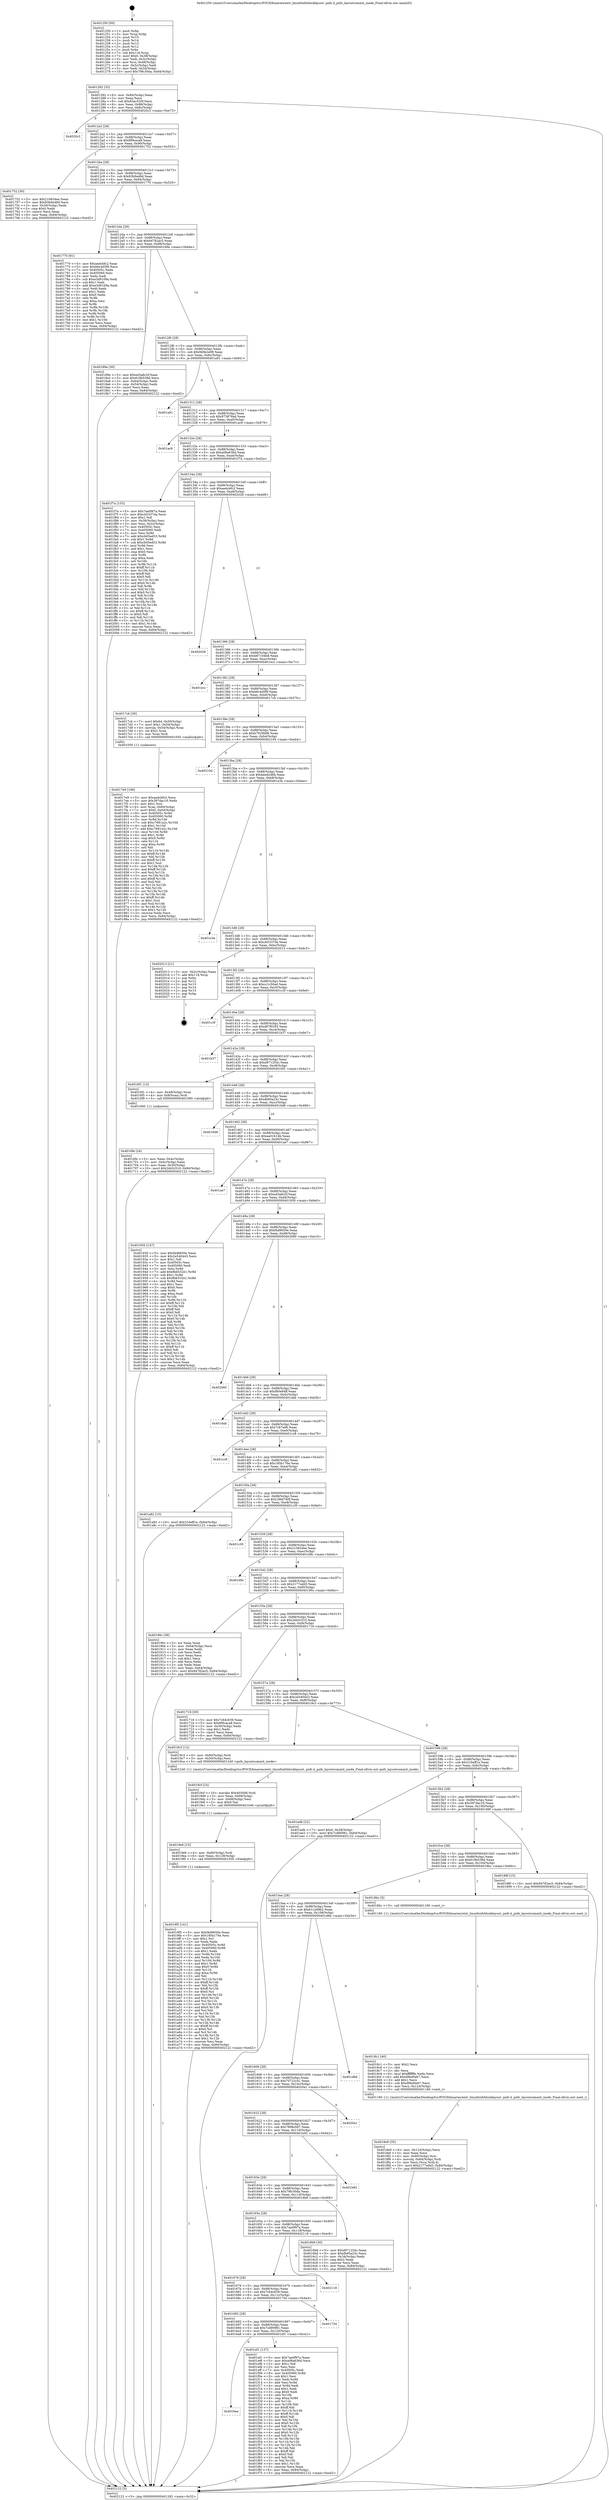 digraph "0x401250" {
  label = "0x401250 (/mnt/c/Users/mathe/Desktop/tcc/POCII/binaries/extr_linuxfsnfsblocklayout..pnfs.h_pnfs_layoutcommit_inode_Final-ollvm.out::main(0))"
  labelloc = "t"
  node[shape=record]

  Entry [label="",width=0.3,height=0.3,shape=circle,fillcolor=black,style=filled]
  "0x401282" [label="{
     0x401282 [32]\l
     | [instrs]\l
     &nbsp;&nbsp;0x401282 \<+6\>: mov -0x84(%rbp),%eax\l
     &nbsp;&nbsp;0x401288 \<+2\>: mov %eax,%ecx\l
     &nbsp;&nbsp;0x40128a \<+6\>: sub $0x83ac520f,%ecx\l
     &nbsp;&nbsp;0x401290 \<+6\>: mov %eax,-0x88(%rbp)\l
     &nbsp;&nbsp;0x401296 \<+6\>: mov %ecx,-0x8c(%rbp)\l
     &nbsp;&nbsp;0x40129c \<+6\>: je 00000000004020c3 \<main+0xe73\>\l
  }"]
  "0x4020c3" [label="{
     0x4020c3\l
  }", style=dashed]
  "0x4012a2" [label="{
     0x4012a2 [28]\l
     | [instrs]\l
     &nbsp;&nbsp;0x4012a2 \<+5\>: jmp 00000000004012a7 \<main+0x57\>\l
     &nbsp;&nbsp;0x4012a7 \<+6\>: mov -0x88(%rbp),%eax\l
     &nbsp;&nbsp;0x4012ad \<+5\>: sub $0x8f9caca8,%eax\l
     &nbsp;&nbsp;0x4012b2 \<+6\>: mov %eax,-0x90(%rbp)\l
     &nbsp;&nbsp;0x4012b8 \<+6\>: je 0000000000401752 \<main+0x502\>\l
  }"]
  Exit [label="",width=0.3,height=0.3,shape=circle,fillcolor=black,style=filled,peripheries=2]
  "0x401752" [label="{
     0x401752 [30]\l
     | [instrs]\l
     &nbsp;&nbsp;0x401752 \<+5\>: mov $0x210654ee,%eax\l
     &nbsp;&nbsp;0x401757 \<+5\>: mov $0x93b9a48d,%ecx\l
     &nbsp;&nbsp;0x40175c \<+3\>: mov -0x30(%rbp),%edx\l
     &nbsp;&nbsp;0x40175f \<+3\>: cmp $0x0,%edx\l
     &nbsp;&nbsp;0x401762 \<+3\>: cmove %ecx,%eax\l
     &nbsp;&nbsp;0x401765 \<+6\>: mov %eax,-0x84(%rbp)\l
     &nbsp;&nbsp;0x40176b \<+5\>: jmp 0000000000402122 \<main+0xed2\>\l
  }"]
  "0x4012be" [label="{
     0x4012be [28]\l
     | [instrs]\l
     &nbsp;&nbsp;0x4012be \<+5\>: jmp 00000000004012c3 \<main+0x73\>\l
     &nbsp;&nbsp;0x4012c3 \<+6\>: mov -0x88(%rbp),%eax\l
     &nbsp;&nbsp;0x4012c9 \<+5\>: sub $0x93b9a48d,%eax\l
     &nbsp;&nbsp;0x4012ce \<+6\>: mov %eax,-0x94(%rbp)\l
     &nbsp;&nbsp;0x4012d4 \<+6\>: je 0000000000401770 \<main+0x520\>\l
  }"]
  "0x4016ae" [label="{
     0x4016ae\l
  }", style=dashed]
  "0x401770" [label="{
     0x401770 [91]\l
     | [instrs]\l
     &nbsp;&nbsp;0x401770 \<+5\>: mov $0xaedcbfc2,%eax\l
     &nbsp;&nbsp;0x401775 \<+5\>: mov $0xb6c4d5f9,%ecx\l
     &nbsp;&nbsp;0x40177a \<+7\>: mov 0x40505c,%edx\l
     &nbsp;&nbsp;0x401781 \<+7\>: mov 0x405060,%esi\l
     &nbsp;&nbsp;0x401788 \<+2\>: mov %edx,%edi\l
     &nbsp;&nbsp;0x40178a \<+6\>: sub $0xe3d9109a,%edi\l
     &nbsp;&nbsp;0x401790 \<+3\>: sub $0x1,%edi\l
     &nbsp;&nbsp;0x401793 \<+6\>: add $0xe3d9109a,%edi\l
     &nbsp;&nbsp;0x401799 \<+3\>: imul %edi,%edx\l
     &nbsp;&nbsp;0x40179c \<+3\>: and $0x1,%edx\l
     &nbsp;&nbsp;0x40179f \<+3\>: cmp $0x0,%edx\l
     &nbsp;&nbsp;0x4017a2 \<+4\>: sete %r8b\l
     &nbsp;&nbsp;0x4017a6 \<+3\>: cmp $0xa,%esi\l
     &nbsp;&nbsp;0x4017a9 \<+4\>: setl %r9b\l
     &nbsp;&nbsp;0x4017ad \<+3\>: mov %r8b,%r10b\l
     &nbsp;&nbsp;0x4017b0 \<+3\>: and %r9b,%r10b\l
     &nbsp;&nbsp;0x4017b3 \<+3\>: xor %r9b,%r8b\l
     &nbsp;&nbsp;0x4017b6 \<+3\>: or %r8b,%r10b\l
     &nbsp;&nbsp;0x4017b9 \<+4\>: test $0x1,%r10b\l
     &nbsp;&nbsp;0x4017bd \<+3\>: cmovne %ecx,%eax\l
     &nbsp;&nbsp;0x4017c0 \<+6\>: mov %eax,-0x84(%rbp)\l
     &nbsp;&nbsp;0x4017c6 \<+5\>: jmp 0000000000402122 \<main+0xed2\>\l
  }"]
  "0x4012da" [label="{
     0x4012da [28]\l
     | [instrs]\l
     &nbsp;&nbsp;0x4012da \<+5\>: jmp 00000000004012df \<main+0x8f\>\l
     &nbsp;&nbsp;0x4012df \<+6\>: mov -0x88(%rbp),%eax\l
     &nbsp;&nbsp;0x4012e5 \<+5\>: sub $0x94782ac5,%eax\l
     &nbsp;&nbsp;0x4012ea \<+6\>: mov %eax,-0x98(%rbp)\l
     &nbsp;&nbsp;0x4012f0 \<+6\>: je 000000000040189e \<main+0x64e\>\l
  }"]
  "0x401ef1" [label="{
     0x401ef1 [137]\l
     | [instrs]\l
     &nbsp;&nbsp;0x401ef1 \<+5\>: mov $0x7ae0f97a,%eax\l
     &nbsp;&nbsp;0x401ef6 \<+5\>: mov $0xa08a636d,%ecx\l
     &nbsp;&nbsp;0x401efb \<+2\>: mov $0x1,%dl\l
     &nbsp;&nbsp;0x401efd \<+2\>: xor %esi,%esi\l
     &nbsp;&nbsp;0x401eff \<+7\>: mov 0x40505c,%edi\l
     &nbsp;&nbsp;0x401f06 \<+8\>: mov 0x405060,%r8d\l
     &nbsp;&nbsp;0x401f0e \<+3\>: sub $0x1,%esi\l
     &nbsp;&nbsp;0x401f11 \<+3\>: mov %edi,%r9d\l
     &nbsp;&nbsp;0x401f14 \<+3\>: add %esi,%r9d\l
     &nbsp;&nbsp;0x401f17 \<+4\>: imul %r9d,%edi\l
     &nbsp;&nbsp;0x401f1b \<+3\>: and $0x1,%edi\l
     &nbsp;&nbsp;0x401f1e \<+3\>: cmp $0x0,%edi\l
     &nbsp;&nbsp;0x401f21 \<+4\>: sete %r10b\l
     &nbsp;&nbsp;0x401f25 \<+4\>: cmp $0xa,%r8d\l
     &nbsp;&nbsp;0x401f29 \<+4\>: setl %r11b\l
     &nbsp;&nbsp;0x401f2d \<+3\>: mov %r10b,%bl\l
     &nbsp;&nbsp;0x401f30 \<+3\>: xor $0xff,%bl\l
     &nbsp;&nbsp;0x401f33 \<+3\>: mov %r11b,%r14b\l
     &nbsp;&nbsp;0x401f36 \<+4\>: xor $0xff,%r14b\l
     &nbsp;&nbsp;0x401f3a \<+3\>: xor $0x0,%dl\l
     &nbsp;&nbsp;0x401f3d \<+3\>: mov %bl,%r15b\l
     &nbsp;&nbsp;0x401f40 \<+4\>: and $0x0,%r15b\l
     &nbsp;&nbsp;0x401f44 \<+3\>: and %dl,%r10b\l
     &nbsp;&nbsp;0x401f47 \<+3\>: mov %r14b,%r12b\l
     &nbsp;&nbsp;0x401f4a \<+4\>: and $0x0,%r12b\l
     &nbsp;&nbsp;0x401f4e \<+3\>: and %dl,%r11b\l
     &nbsp;&nbsp;0x401f51 \<+3\>: or %r10b,%r15b\l
     &nbsp;&nbsp;0x401f54 \<+3\>: or %r11b,%r12b\l
     &nbsp;&nbsp;0x401f57 \<+3\>: xor %r12b,%r15b\l
     &nbsp;&nbsp;0x401f5a \<+3\>: or %r14b,%bl\l
     &nbsp;&nbsp;0x401f5d \<+3\>: xor $0xff,%bl\l
     &nbsp;&nbsp;0x401f60 \<+3\>: or $0x0,%dl\l
     &nbsp;&nbsp;0x401f63 \<+2\>: and %dl,%bl\l
     &nbsp;&nbsp;0x401f65 \<+3\>: or %bl,%r15b\l
     &nbsp;&nbsp;0x401f68 \<+4\>: test $0x1,%r15b\l
     &nbsp;&nbsp;0x401f6c \<+3\>: cmovne %ecx,%eax\l
     &nbsp;&nbsp;0x401f6f \<+6\>: mov %eax,-0x84(%rbp)\l
     &nbsp;&nbsp;0x401f75 \<+5\>: jmp 0000000000402122 \<main+0xed2\>\l
  }"]
  "0x40189e" [label="{
     0x40189e [30]\l
     | [instrs]\l
     &nbsp;&nbsp;0x40189e \<+5\>: mov $0xed3a8c2f,%eax\l
     &nbsp;&nbsp;0x4018a3 \<+5\>: mov $0x618b538d,%ecx\l
     &nbsp;&nbsp;0x4018a8 \<+3\>: mov -0x64(%rbp),%edx\l
     &nbsp;&nbsp;0x4018ab \<+3\>: cmp -0x54(%rbp),%edx\l
     &nbsp;&nbsp;0x4018ae \<+3\>: cmovl %ecx,%eax\l
     &nbsp;&nbsp;0x4018b1 \<+6\>: mov %eax,-0x84(%rbp)\l
     &nbsp;&nbsp;0x4018b7 \<+5\>: jmp 0000000000402122 \<main+0xed2\>\l
  }"]
  "0x4012f6" [label="{
     0x4012f6 [28]\l
     | [instrs]\l
     &nbsp;&nbsp;0x4012f6 \<+5\>: jmp 00000000004012fb \<main+0xab\>\l
     &nbsp;&nbsp;0x4012fb \<+6\>: mov -0x88(%rbp),%eax\l
     &nbsp;&nbsp;0x401301 \<+5\>: sub $0x949e2e99,%eax\l
     &nbsp;&nbsp;0x401306 \<+6\>: mov %eax,-0x9c(%rbp)\l
     &nbsp;&nbsp;0x40130c \<+6\>: je 0000000000401a91 \<main+0x841\>\l
  }"]
  "0x401692" [label="{
     0x401692 [28]\l
     | [instrs]\l
     &nbsp;&nbsp;0x401692 \<+5\>: jmp 0000000000401697 \<main+0x447\>\l
     &nbsp;&nbsp;0x401697 \<+6\>: mov -0x88(%rbp),%eax\l
     &nbsp;&nbsp;0x40169d \<+5\>: sub $0x7cd90981,%eax\l
     &nbsp;&nbsp;0x4016a2 \<+6\>: mov %eax,-0x120(%rbp)\l
     &nbsp;&nbsp;0x4016a8 \<+6\>: je 0000000000401ef1 \<main+0xca1\>\l
  }"]
  "0x401a91" [label="{
     0x401a91\l
  }", style=dashed]
  "0x401312" [label="{
     0x401312 [28]\l
     | [instrs]\l
     &nbsp;&nbsp;0x401312 \<+5\>: jmp 0000000000401317 \<main+0xc7\>\l
     &nbsp;&nbsp;0x401317 \<+6\>: mov -0x88(%rbp),%eax\l
     &nbsp;&nbsp;0x40131d \<+5\>: sub $0x973878ad,%eax\l
     &nbsp;&nbsp;0x401322 \<+6\>: mov %eax,-0xa0(%rbp)\l
     &nbsp;&nbsp;0x401328 \<+6\>: je 0000000000401ac9 \<main+0x879\>\l
  }"]
  "0x401734" [label="{
     0x401734\l
  }", style=dashed]
  "0x401ac9" [label="{
     0x401ac9\l
  }", style=dashed]
  "0x40132e" [label="{
     0x40132e [28]\l
     | [instrs]\l
     &nbsp;&nbsp;0x40132e \<+5\>: jmp 0000000000401333 \<main+0xe3\>\l
     &nbsp;&nbsp;0x401333 \<+6\>: mov -0x88(%rbp),%eax\l
     &nbsp;&nbsp;0x401339 \<+5\>: sub $0xa08a636d,%eax\l
     &nbsp;&nbsp;0x40133e \<+6\>: mov %eax,-0xa4(%rbp)\l
     &nbsp;&nbsp;0x401344 \<+6\>: je 0000000000401f7a \<main+0xd2a\>\l
  }"]
  "0x401676" [label="{
     0x401676 [28]\l
     | [instrs]\l
     &nbsp;&nbsp;0x401676 \<+5\>: jmp 000000000040167b \<main+0x42b\>\l
     &nbsp;&nbsp;0x40167b \<+6\>: mov -0x88(%rbp),%eax\l
     &nbsp;&nbsp;0x401681 \<+5\>: sub $0x7c64c639,%eax\l
     &nbsp;&nbsp;0x401686 \<+6\>: mov %eax,-0x11c(%rbp)\l
     &nbsp;&nbsp;0x40168c \<+6\>: je 0000000000401734 \<main+0x4e4\>\l
  }"]
  "0x401f7a" [label="{
     0x401f7a [153]\l
     | [instrs]\l
     &nbsp;&nbsp;0x401f7a \<+5\>: mov $0x7ae0f97a,%eax\l
     &nbsp;&nbsp;0x401f7f \<+5\>: mov $0xcb5337da,%ecx\l
     &nbsp;&nbsp;0x401f84 \<+2\>: mov $0x1,%dl\l
     &nbsp;&nbsp;0x401f86 \<+3\>: mov -0x38(%rbp),%esi\l
     &nbsp;&nbsp;0x401f89 \<+3\>: mov %esi,-0x2c(%rbp)\l
     &nbsp;&nbsp;0x401f8c \<+7\>: mov 0x40505c,%esi\l
     &nbsp;&nbsp;0x401f93 \<+7\>: mov 0x405060,%edi\l
     &nbsp;&nbsp;0x401f9a \<+3\>: mov %esi,%r8d\l
     &nbsp;&nbsp;0x401f9d \<+7\>: add $0xcb05ed53,%r8d\l
     &nbsp;&nbsp;0x401fa4 \<+4\>: sub $0x1,%r8d\l
     &nbsp;&nbsp;0x401fa8 \<+7\>: sub $0xcb05ed53,%r8d\l
     &nbsp;&nbsp;0x401faf \<+4\>: imul %r8d,%esi\l
     &nbsp;&nbsp;0x401fb3 \<+3\>: and $0x1,%esi\l
     &nbsp;&nbsp;0x401fb6 \<+3\>: cmp $0x0,%esi\l
     &nbsp;&nbsp;0x401fb9 \<+4\>: sete %r9b\l
     &nbsp;&nbsp;0x401fbd \<+3\>: cmp $0xa,%edi\l
     &nbsp;&nbsp;0x401fc0 \<+4\>: setl %r10b\l
     &nbsp;&nbsp;0x401fc4 \<+3\>: mov %r9b,%r11b\l
     &nbsp;&nbsp;0x401fc7 \<+4\>: xor $0xff,%r11b\l
     &nbsp;&nbsp;0x401fcb \<+3\>: mov %r10b,%bl\l
     &nbsp;&nbsp;0x401fce \<+3\>: xor $0xff,%bl\l
     &nbsp;&nbsp;0x401fd1 \<+3\>: xor $0x0,%dl\l
     &nbsp;&nbsp;0x401fd4 \<+3\>: mov %r11b,%r14b\l
     &nbsp;&nbsp;0x401fd7 \<+4\>: and $0x0,%r14b\l
     &nbsp;&nbsp;0x401fdb \<+3\>: and %dl,%r9b\l
     &nbsp;&nbsp;0x401fde \<+3\>: mov %bl,%r15b\l
     &nbsp;&nbsp;0x401fe1 \<+4\>: and $0x0,%r15b\l
     &nbsp;&nbsp;0x401fe5 \<+3\>: and %dl,%r10b\l
     &nbsp;&nbsp;0x401fe8 \<+3\>: or %r9b,%r14b\l
     &nbsp;&nbsp;0x401feb \<+3\>: or %r10b,%r15b\l
     &nbsp;&nbsp;0x401fee \<+3\>: xor %r15b,%r14b\l
     &nbsp;&nbsp;0x401ff1 \<+3\>: or %bl,%r11b\l
     &nbsp;&nbsp;0x401ff4 \<+4\>: xor $0xff,%r11b\l
     &nbsp;&nbsp;0x401ff8 \<+3\>: or $0x0,%dl\l
     &nbsp;&nbsp;0x401ffb \<+3\>: and %dl,%r11b\l
     &nbsp;&nbsp;0x401ffe \<+3\>: or %r11b,%r14b\l
     &nbsp;&nbsp;0x402001 \<+4\>: test $0x1,%r14b\l
     &nbsp;&nbsp;0x402005 \<+3\>: cmovne %ecx,%eax\l
     &nbsp;&nbsp;0x402008 \<+6\>: mov %eax,-0x84(%rbp)\l
     &nbsp;&nbsp;0x40200e \<+5\>: jmp 0000000000402122 \<main+0xed2\>\l
  }"]
  "0x40134a" [label="{
     0x40134a [28]\l
     | [instrs]\l
     &nbsp;&nbsp;0x40134a \<+5\>: jmp 000000000040134f \<main+0xff\>\l
     &nbsp;&nbsp;0x40134f \<+6\>: mov -0x88(%rbp),%eax\l
     &nbsp;&nbsp;0x401355 \<+5\>: sub $0xaedcbfc2,%eax\l
     &nbsp;&nbsp;0x40135a \<+6\>: mov %eax,-0xa8(%rbp)\l
     &nbsp;&nbsp;0x401360 \<+6\>: je 0000000000402028 \<main+0xdd8\>\l
  }"]
  "0x402118" [label="{
     0x402118\l
  }", style=dashed]
  "0x402028" [label="{
     0x402028\l
  }", style=dashed]
  "0x401366" [label="{
     0x401366 [28]\l
     | [instrs]\l
     &nbsp;&nbsp;0x401366 \<+5\>: jmp 000000000040136b \<main+0x11b\>\l
     &nbsp;&nbsp;0x40136b \<+6\>: mov -0x88(%rbp),%eax\l
     &nbsp;&nbsp;0x401371 \<+5\>: sub $0xb67104b8,%eax\l
     &nbsp;&nbsp;0x401376 \<+6\>: mov %eax,-0xac(%rbp)\l
     &nbsp;&nbsp;0x40137c \<+6\>: je 0000000000401ecc \<main+0xc7c\>\l
  }"]
  "0x4019f5" [label="{
     0x4019f5 [141]\l
     | [instrs]\l
     &nbsp;&nbsp;0x4019f5 \<+5\>: mov $0xf4d9650e,%eax\l
     &nbsp;&nbsp;0x4019fa \<+5\>: mov $0x185b176e,%esi\l
     &nbsp;&nbsp;0x4019ff \<+2\>: mov $0x1,%cl\l
     &nbsp;&nbsp;0x401a01 \<+2\>: xor %edx,%edx\l
     &nbsp;&nbsp;0x401a03 \<+8\>: mov 0x40505c,%r8d\l
     &nbsp;&nbsp;0x401a0b \<+8\>: mov 0x405060,%r9d\l
     &nbsp;&nbsp;0x401a13 \<+3\>: sub $0x1,%edx\l
     &nbsp;&nbsp;0x401a16 \<+3\>: mov %r8d,%r10d\l
     &nbsp;&nbsp;0x401a19 \<+3\>: add %edx,%r10d\l
     &nbsp;&nbsp;0x401a1c \<+4\>: imul %r10d,%r8d\l
     &nbsp;&nbsp;0x401a20 \<+4\>: and $0x1,%r8d\l
     &nbsp;&nbsp;0x401a24 \<+4\>: cmp $0x0,%r8d\l
     &nbsp;&nbsp;0x401a28 \<+4\>: sete %r11b\l
     &nbsp;&nbsp;0x401a2c \<+4\>: cmp $0xa,%r9d\l
     &nbsp;&nbsp;0x401a30 \<+3\>: setl %bl\l
     &nbsp;&nbsp;0x401a33 \<+3\>: mov %r11b,%r14b\l
     &nbsp;&nbsp;0x401a36 \<+4\>: xor $0xff,%r14b\l
     &nbsp;&nbsp;0x401a3a \<+3\>: mov %bl,%r15b\l
     &nbsp;&nbsp;0x401a3d \<+4\>: xor $0xff,%r15b\l
     &nbsp;&nbsp;0x401a41 \<+3\>: xor $0x0,%cl\l
     &nbsp;&nbsp;0x401a44 \<+3\>: mov %r14b,%r12b\l
     &nbsp;&nbsp;0x401a47 \<+4\>: and $0x0,%r12b\l
     &nbsp;&nbsp;0x401a4b \<+3\>: and %cl,%r11b\l
     &nbsp;&nbsp;0x401a4e \<+3\>: mov %r15b,%r13b\l
     &nbsp;&nbsp;0x401a51 \<+4\>: and $0x0,%r13b\l
     &nbsp;&nbsp;0x401a55 \<+2\>: and %cl,%bl\l
     &nbsp;&nbsp;0x401a57 \<+3\>: or %r11b,%r12b\l
     &nbsp;&nbsp;0x401a5a \<+3\>: or %bl,%r13b\l
     &nbsp;&nbsp;0x401a5d \<+3\>: xor %r13b,%r12b\l
     &nbsp;&nbsp;0x401a60 \<+3\>: or %r15b,%r14b\l
     &nbsp;&nbsp;0x401a63 \<+4\>: xor $0xff,%r14b\l
     &nbsp;&nbsp;0x401a67 \<+3\>: or $0x0,%cl\l
     &nbsp;&nbsp;0x401a6a \<+3\>: and %cl,%r14b\l
     &nbsp;&nbsp;0x401a6d \<+3\>: or %r14b,%r12b\l
     &nbsp;&nbsp;0x401a70 \<+4\>: test $0x1,%r12b\l
     &nbsp;&nbsp;0x401a74 \<+3\>: cmovne %esi,%eax\l
     &nbsp;&nbsp;0x401a77 \<+6\>: mov %eax,-0x84(%rbp)\l
     &nbsp;&nbsp;0x401a7d \<+5\>: jmp 0000000000402122 \<main+0xed2\>\l
  }"]
  "0x401ecc" [label="{
     0x401ecc\l
  }", style=dashed]
  "0x401382" [label="{
     0x401382 [28]\l
     | [instrs]\l
     &nbsp;&nbsp;0x401382 \<+5\>: jmp 0000000000401387 \<main+0x137\>\l
     &nbsp;&nbsp;0x401387 \<+6\>: mov -0x88(%rbp),%eax\l
     &nbsp;&nbsp;0x40138d \<+5\>: sub $0xb6c4d5f9,%eax\l
     &nbsp;&nbsp;0x401392 \<+6\>: mov %eax,-0xb0(%rbp)\l
     &nbsp;&nbsp;0x401398 \<+6\>: je 00000000004017cb \<main+0x57b\>\l
  }"]
  "0x4019e6" [label="{
     0x4019e6 [15]\l
     | [instrs]\l
     &nbsp;&nbsp;0x4019e6 \<+4\>: mov -0x60(%rbp),%rdi\l
     &nbsp;&nbsp;0x4019ea \<+6\>: mov %eax,-0x128(%rbp)\l
     &nbsp;&nbsp;0x4019f0 \<+5\>: call 0000000000401030 \<free@plt\>\l
     | [calls]\l
     &nbsp;&nbsp;0x401030 \{1\} (unknown)\l
  }"]
  "0x4017cb" [label="{
     0x4017cb [30]\l
     | [instrs]\l
     &nbsp;&nbsp;0x4017cb \<+7\>: movl $0x64,-0x50(%rbp)\l
     &nbsp;&nbsp;0x4017d2 \<+7\>: movl $0x1,-0x54(%rbp)\l
     &nbsp;&nbsp;0x4017d9 \<+4\>: movslq -0x54(%rbp),%rax\l
     &nbsp;&nbsp;0x4017dd \<+4\>: shl $0x2,%rax\l
     &nbsp;&nbsp;0x4017e1 \<+3\>: mov %rax,%rdi\l
     &nbsp;&nbsp;0x4017e4 \<+5\>: call 0000000000401050 \<malloc@plt\>\l
     | [calls]\l
     &nbsp;&nbsp;0x401050 \{1\} (unknown)\l
  }"]
  "0x40139e" [label="{
     0x40139e [28]\l
     | [instrs]\l
     &nbsp;&nbsp;0x40139e \<+5\>: jmp 00000000004013a3 \<main+0x153\>\l
     &nbsp;&nbsp;0x4013a3 \<+6\>: mov -0x88(%rbp),%eax\l
     &nbsp;&nbsp;0x4013a9 \<+5\>: sub $0xb7629b9b,%eax\l
     &nbsp;&nbsp;0x4013ae \<+6\>: mov %eax,-0xb4(%rbp)\l
     &nbsp;&nbsp;0x4013b4 \<+6\>: je 0000000000402104 \<main+0xeb4\>\l
  }"]
  "0x4019cf" [label="{
     0x4019cf [23]\l
     | [instrs]\l
     &nbsp;&nbsp;0x4019cf \<+10\>: movabs $0x4030d6,%rdi\l
     &nbsp;&nbsp;0x4019d9 \<+3\>: mov %eax,-0x68(%rbp)\l
     &nbsp;&nbsp;0x4019dc \<+3\>: mov -0x68(%rbp),%esi\l
     &nbsp;&nbsp;0x4019df \<+2\>: mov $0x0,%al\l
     &nbsp;&nbsp;0x4019e1 \<+5\>: call 0000000000401040 \<printf@plt\>\l
     | [calls]\l
     &nbsp;&nbsp;0x401040 \{1\} (unknown)\l
  }"]
  "0x402104" [label="{
     0x402104\l
  }", style=dashed]
  "0x4013ba" [label="{
     0x4013ba [28]\l
     | [instrs]\l
     &nbsp;&nbsp;0x4013ba \<+5\>: jmp 00000000004013bf \<main+0x16f\>\l
     &nbsp;&nbsp;0x4013bf \<+6\>: mov -0x88(%rbp),%eax\l
     &nbsp;&nbsp;0x4013c5 \<+5\>: sub $0xbeed2d6b,%eax\l
     &nbsp;&nbsp;0x4013ca \<+6\>: mov %eax,-0xb8(%rbp)\l
     &nbsp;&nbsp;0x4013d0 \<+6\>: je 0000000000401e3e \<main+0xbee\>\l
  }"]
  "0x4018e9" [label="{
     0x4018e9 [35]\l
     | [instrs]\l
     &nbsp;&nbsp;0x4018e9 \<+6\>: mov -0x124(%rbp),%ecx\l
     &nbsp;&nbsp;0x4018ef \<+3\>: imul %eax,%ecx\l
     &nbsp;&nbsp;0x4018f2 \<+4\>: mov -0x60(%rbp),%rsi\l
     &nbsp;&nbsp;0x4018f6 \<+4\>: movslq -0x64(%rbp),%rdi\l
     &nbsp;&nbsp;0x4018fa \<+3\>: mov %ecx,(%rsi,%rdi,4)\l
     &nbsp;&nbsp;0x4018fd \<+10\>: movl $0x2177edd3,-0x84(%rbp)\l
     &nbsp;&nbsp;0x401907 \<+5\>: jmp 0000000000402122 \<main+0xed2\>\l
  }"]
  "0x401e3e" [label="{
     0x401e3e\l
  }", style=dashed]
  "0x4013d6" [label="{
     0x4013d6 [28]\l
     | [instrs]\l
     &nbsp;&nbsp;0x4013d6 \<+5\>: jmp 00000000004013db \<main+0x18b\>\l
     &nbsp;&nbsp;0x4013db \<+6\>: mov -0x88(%rbp),%eax\l
     &nbsp;&nbsp;0x4013e1 \<+5\>: sub $0xcb5337da,%eax\l
     &nbsp;&nbsp;0x4013e6 \<+6\>: mov %eax,-0xbc(%rbp)\l
     &nbsp;&nbsp;0x4013ec \<+6\>: je 0000000000402013 \<main+0xdc3\>\l
  }"]
  "0x4018c1" [label="{
     0x4018c1 [40]\l
     | [instrs]\l
     &nbsp;&nbsp;0x4018c1 \<+5\>: mov $0x2,%ecx\l
     &nbsp;&nbsp;0x4018c6 \<+1\>: cltd\l
     &nbsp;&nbsp;0x4018c7 \<+2\>: idiv %ecx\l
     &nbsp;&nbsp;0x4018c9 \<+6\>: imul $0xfffffffe,%edx,%ecx\l
     &nbsp;&nbsp;0x4018cf \<+6\>: add $0xd9bd0e67,%ecx\l
     &nbsp;&nbsp;0x4018d5 \<+3\>: add $0x1,%ecx\l
     &nbsp;&nbsp;0x4018d8 \<+6\>: sub $0xd9bd0e67,%ecx\l
     &nbsp;&nbsp;0x4018de \<+6\>: mov %ecx,-0x124(%rbp)\l
     &nbsp;&nbsp;0x4018e4 \<+5\>: call 0000000000401160 \<next_i\>\l
     | [calls]\l
     &nbsp;&nbsp;0x401160 \{1\} (/mnt/c/Users/mathe/Desktop/tcc/POCII/binaries/extr_linuxfsnfsblocklayout..pnfs.h_pnfs_layoutcommit_inode_Final-ollvm.out::next_i)\l
  }"]
  "0x402013" [label="{
     0x402013 [21]\l
     | [instrs]\l
     &nbsp;&nbsp;0x402013 \<+3\>: mov -0x2c(%rbp),%eax\l
     &nbsp;&nbsp;0x402016 \<+7\>: add $0x118,%rsp\l
     &nbsp;&nbsp;0x40201d \<+1\>: pop %rbx\l
     &nbsp;&nbsp;0x40201e \<+2\>: pop %r12\l
     &nbsp;&nbsp;0x402020 \<+2\>: pop %r13\l
     &nbsp;&nbsp;0x402022 \<+2\>: pop %r14\l
     &nbsp;&nbsp;0x402024 \<+2\>: pop %r15\l
     &nbsp;&nbsp;0x402026 \<+1\>: pop %rbp\l
     &nbsp;&nbsp;0x402027 \<+1\>: ret\l
  }"]
  "0x4013f2" [label="{
     0x4013f2 [28]\l
     | [instrs]\l
     &nbsp;&nbsp;0x4013f2 \<+5\>: jmp 00000000004013f7 \<main+0x1a7\>\l
     &nbsp;&nbsp;0x4013f7 \<+6\>: mov -0x88(%rbp),%eax\l
     &nbsp;&nbsp;0x4013fd \<+5\>: sub $0xcc1c50ad,%eax\l
     &nbsp;&nbsp;0x401402 \<+6\>: mov %eax,-0xc0(%rbp)\l
     &nbsp;&nbsp;0x401408 \<+6\>: je 0000000000401c3f \<main+0x9ef\>\l
  }"]
  "0x4017e9" [label="{
     0x4017e9 [166]\l
     | [instrs]\l
     &nbsp;&nbsp;0x4017e9 \<+5\>: mov $0xaedcbfc2,%ecx\l
     &nbsp;&nbsp;0x4017ee \<+5\>: mov $0x397dac16,%edx\l
     &nbsp;&nbsp;0x4017f3 \<+3\>: mov $0x1,%sil\l
     &nbsp;&nbsp;0x4017f6 \<+4\>: mov %rax,-0x60(%rbp)\l
     &nbsp;&nbsp;0x4017fa \<+7\>: movl $0x0,-0x64(%rbp)\l
     &nbsp;&nbsp;0x401801 \<+8\>: mov 0x40505c,%r8d\l
     &nbsp;&nbsp;0x401809 \<+8\>: mov 0x405060,%r9d\l
     &nbsp;&nbsp;0x401811 \<+3\>: mov %r8d,%r10d\l
     &nbsp;&nbsp;0x401814 \<+7\>: sub $0xc7681a2c,%r10d\l
     &nbsp;&nbsp;0x40181b \<+4\>: sub $0x1,%r10d\l
     &nbsp;&nbsp;0x40181f \<+7\>: add $0xc7681a2c,%r10d\l
     &nbsp;&nbsp;0x401826 \<+4\>: imul %r10d,%r8d\l
     &nbsp;&nbsp;0x40182a \<+4\>: and $0x1,%r8d\l
     &nbsp;&nbsp;0x40182e \<+4\>: cmp $0x0,%r8d\l
     &nbsp;&nbsp;0x401832 \<+4\>: sete %r11b\l
     &nbsp;&nbsp;0x401836 \<+4\>: cmp $0xa,%r9d\l
     &nbsp;&nbsp;0x40183a \<+3\>: setl %bl\l
     &nbsp;&nbsp;0x40183d \<+3\>: mov %r11b,%r14b\l
     &nbsp;&nbsp;0x401840 \<+4\>: xor $0xff,%r14b\l
     &nbsp;&nbsp;0x401844 \<+3\>: mov %bl,%r15b\l
     &nbsp;&nbsp;0x401847 \<+4\>: xor $0xff,%r15b\l
     &nbsp;&nbsp;0x40184b \<+4\>: xor $0x1,%sil\l
     &nbsp;&nbsp;0x40184f \<+3\>: mov %r14b,%r12b\l
     &nbsp;&nbsp;0x401852 \<+4\>: and $0xff,%r12b\l
     &nbsp;&nbsp;0x401856 \<+3\>: and %sil,%r11b\l
     &nbsp;&nbsp;0x401859 \<+3\>: mov %r15b,%r13b\l
     &nbsp;&nbsp;0x40185c \<+4\>: and $0xff,%r13b\l
     &nbsp;&nbsp;0x401860 \<+3\>: and %sil,%bl\l
     &nbsp;&nbsp;0x401863 \<+3\>: or %r11b,%r12b\l
     &nbsp;&nbsp;0x401866 \<+3\>: or %bl,%r13b\l
     &nbsp;&nbsp;0x401869 \<+3\>: xor %r13b,%r12b\l
     &nbsp;&nbsp;0x40186c \<+3\>: or %r15b,%r14b\l
     &nbsp;&nbsp;0x40186f \<+4\>: xor $0xff,%r14b\l
     &nbsp;&nbsp;0x401873 \<+4\>: or $0x1,%sil\l
     &nbsp;&nbsp;0x401877 \<+3\>: and %sil,%r14b\l
     &nbsp;&nbsp;0x40187a \<+3\>: or %r14b,%r12b\l
     &nbsp;&nbsp;0x40187d \<+4\>: test $0x1,%r12b\l
     &nbsp;&nbsp;0x401881 \<+3\>: cmovne %edx,%ecx\l
     &nbsp;&nbsp;0x401884 \<+6\>: mov %ecx,-0x84(%rbp)\l
     &nbsp;&nbsp;0x40188a \<+5\>: jmp 0000000000402122 \<main+0xed2\>\l
  }"]
  "0x401c3f" [label="{
     0x401c3f\l
  }", style=dashed]
  "0x40140e" [label="{
     0x40140e [28]\l
     | [instrs]\l
     &nbsp;&nbsp;0x40140e \<+5\>: jmp 0000000000401413 \<main+0x1c3\>\l
     &nbsp;&nbsp;0x401413 \<+6\>: mov -0x88(%rbp),%eax\l
     &nbsp;&nbsp;0x401419 \<+5\>: sub $0xd87f0293,%eax\l
     &nbsp;&nbsp;0x40141e \<+6\>: mov %eax,-0xc4(%rbp)\l
     &nbsp;&nbsp;0x401424 \<+6\>: je 0000000000401b37 \<main+0x8e7\>\l
  }"]
  "0x4016fe" [label="{
     0x4016fe [24]\l
     | [instrs]\l
     &nbsp;&nbsp;0x4016fe \<+3\>: mov %eax,-0x4c(%rbp)\l
     &nbsp;&nbsp;0x401701 \<+3\>: mov -0x4c(%rbp),%eax\l
     &nbsp;&nbsp;0x401704 \<+3\>: mov %eax,-0x30(%rbp)\l
     &nbsp;&nbsp;0x401707 \<+10\>: movl $0x2d43c510,-0x84(%rbp)\l
     &nbsp;&nbsp;0x401711 \<+5\>: jmp 0000000000402122 \<main+0xed2\>\l
  }"]
  "0x401b37" [label="{
     0x401b37\l
  }", style=dashed]
  "0x40142a" [label="{
     0x40142a [28]\l
     | [instrs]\l
     &nbsp;&nbsp;0x40142a \<+5\>: jmp 000000000040142f \<main+0x1df\>\l
     &nbsp;&nbsp;0x40142f \<+6\>: mov -0x88(%rbp),%eax\l
     &nbsp;&nbsp;0x401435 \<+5\>: sub $0xd971254c,%eax\l
     &nbsp;&nbsp;0x40143a \<+6\>: mov %eax,-0xc8(%rbp)\l
     &nbsp;&nbsp;0x401440 \<+6\>: je 00000000004016f1 \<main+0x4a1\>\l
  }"]
  "0x401250" [label="{
     0x401250 [50]\l
     | [instrs]\l
     &nbsp;&nbsp;0x401250 \<+1\>: push %rbp\l
     &nbsp;&nbsp;0x401251 \<+3\>: mov %rsp,%rbp\l
     &nbsp;&nbsp;0x401254 \<+2\>: push %r15\l
     &nbsp;&nbsp;0x401256 \<+2\>: push %r14\l
     &nbsp;&nbsp;0x401258 \<+2\>: push %r13\l
     &nbsp;&nbsp;0x40125a \<+2\>: push %r12\l
     &nbsp;&nbsp;0x40125c \<+1\>: push %rbx\l
     &nbsp;&nbsp;0x40125d \<+7\>: sub $0x118,%rsp\l
     &nbsp;&nbsp;0x401264 \<+7\>: movl $0x0,-0x38(%rbp)\l
     &nbsp;&nbsp;0x40126b \<+3\>: mov %edi,-0x3c(%rbp)\l
     &nbsp;&nbsp;0x40126e \<+4\>: mov %rsi,-0x48(%rbp)\l
     &nbsp;&nbsp;0x401272 \<+3\>: mov -0x3c(%rbp),%edi\l
     &nbsp;&nbsp;0x401275 \<+3\>: mov %edi,-0x34(%rbp)\l
     &nbsp;&nbsp;0x401278 \<+10\>: movl $0x79fc30da,-0x84(%rbp)\l
  }"]
  "0x4016f1" [label="{
     0x4016f1 [13]\l
     | [instrs]\l
     &nbsp;&nbsp;0x4016f1 \<+4\>: mov -0x48(%rbp),%rax\l
     &nbsp;&nbsp;0x4016f5 \<+4\>: mov 0x8(%rax),%rdi\l
     &nbsp;&nbsp;0x4016f9 \<+5\>: call 0000000000401060 \<atoi@plt\>\l
     | [calls]\l
     &nbsp;&nbsp;0x401060 \{1\} (unknown)\l
  }"]
  "0x401446" [label="{
     0x401446 [28]\l
     | [instrs]\l
     &nbsp;&nbsp;0x401446 \<+5\>: jmp 000000000040144b \<main+0x1fb\>\l
     &nbsp;&nbsp;0x40144b \<+6\>: mov -0x88(%rbp),%eax\l
     &nbsp;&nbsp;0x401451 \<+5\>: sub $0xdb95a23c,%eax\l
     &nbsp;&nbsp;0x401456 \<+6\>: mov %eax,-0xcc(%rbp)\l
     &nbsp;&nbsp;0x40145c \<+6\>: je 00000000004016d6 \<main+0x486\>\l
  }"]
  "0x402122" [label="{
     0x402122 [5]\l
     | [instrs]\l
     &nbsp;&nbsp;0x402122 \<+5\>: jmp 0000000000401282 \<main+0x32\>\l
  }"]
  "0x4016d6" [label="{
     0x4016d6\l
  }", style=dashed]
  "0x401462" [label="{
     0x401462 [28]\l
     | [instrs]\l
     &nbsp;&nbsp;0x401462 \<+5\>: jmp 0000000000401467 \<main+0x217\>\l
     &nbsp;&nbsp;0x401467 \<+6\>: mov -0x88(%rbp),%eax\l
     &nbsp;&nbsp;0x40146d \<+5\>: sub $0xea01614b,%eax\l
     &nbsp;&nbsp;0x401472 \<+6\>: mov %eax,-0xd0(%rbp)\l
     &nbsp;&nbsp;0x401478 \<+6\>: je 0000000000401ae7 \<main+0x897\>\l
  }"]
  "0x40165a" [label="{
     0x40165a [28]\l
     | [instrs]\l
     &nbsp;&nbsp;0x40165a \<+5\>: jmp 000000000040165f \<main+0x40f\>\l
     &nbsp;&nbsp;0x40165f \<+6\>: mov -0x88(%rbp),%eax\l
     &nbsp;&nbsp;0x401665 \<+5\>: sub $0x7ae0f97a,%eax\l
     &nbsp;&nbsp;0x40166a \<+6\>: mov %eax,-0x118(%rbp)\l
     &nbsp;&nbsp;0x401670 \<+6\>: je 0000000000402118 \<main+0xec8\>\l
  }"]
  "0x401ae7" [label="{
     0x401ae7\l
  }", style=dashed]
  "0x40147e" [label="{
     0x40147e [28]\l
     | [instrs]\l
     &nbsp;&nbsp;0x40147e \<+5\>: jmp 0000000000401483 \<main+0x233\>\l
     &nbsp;&nbsp;0x401483 \<+6\>: mov -0x88(%rbp),%eax\l
     &nbsp;&nbsp;0x401489 \<+5\>: sub $0xed3a8c2f,%eax\l
     &nbsp;&nbsp;0x40148e \<+6\>: mov %eax,-0xd4(%rbp)\l
     &nbsp;&nbsp;0x401494 \<+6\>: je 0000000000401930 \<main+0x6e0\>\l
  }"]
  "0x4016b8" [label="{
     0x4016b8 [30]\l
     | [instrs]\l
     &nbsp;&nbsp;0x4016b8 \<+5\>: mov $0xd971254c,%eax\l
     &nbsp;&nbsp;0x4016bd \<+5\>: mov $0xdb95a23c,%ecx\l
     &nbsp;&nbsp;0x4016c2 \<+3\>: mov -0x34(%rbp),%edx\l
     &nbsp;&nbsp;0x4016c5 \<+3\>: cmp $0x2,%edx\l
     &nbsp;&nbsp;0x4016c8 \<+3\>: cmovne %ecx,%eax\l
     &nbsp;&nbsp;0x4016cb \<+6\>: mov %eax,-0x84(%rbp)\l
     &nbsp;&nbsp;0x4016d1 \<+5\>: jmp 0000000000402122 \<main+0xed2\>\l
  }"]
  "0x401930" [label="{
     0x401930 [147]\l
     | [instrs]\l
     &nbsp;&nbsp;0x401930 \<+5\>: mov $0xf4d9650e,%eax\l
     &nbsp;&nbsp;0x401935 \<+5\>: mov $0x2e540443,%ecx\l
     &nbsp;&nbsp;0x40193a \<+2\>: mov $0x1,%dl\l
     &nbsp;&nbsp;0x40193c \<+7\>: mov 0x40505c,%esi\l
     &nbsp;&nbsp;0x401943 \<+7\>: mov 0x405060,%edi\l
     &nbsp;&nbsp;0x40194a \<+3\>: mov %esi,%r8d\l
     &nbsp;&nbsp;0x40194d \<+7\>: add $0x8bb532e1,%r8d\l
     &nbsp;&nbsp;0x401954 \<+4\>: sub $0x1,%r8d\l
     &nbsp;&nbsp;0x401958 \<+7\>: sub $0x8bb532e1,%r8d\l
     &nbsp;&nbsp;0x40195f \<+4\>: imul %r8d,%esi\l
     &nbsp;&nbsp;0x401963 \<+3\>: and $0x1,%esi\l
     &nbsp;&nbsp;0x401966 \<+3\>: cmp $0x0,%esi\l
     &nbsp;&nbsp;0x401969 \<+4\>: sete %r9b\l
     &nbsp;&nbsp;0x40196d \<+3\>: cmp $0xa,%edi\l
     &nbsp;&nbsp;0x401970 \<+4\>: setl %r10b\l
     &nbsp;&nbsp;0x401974 \<+3\>: mov %r9b,%r11b\l
     &nbsp;&nbsp;0x401977 \<+4\>: xor $0xff,%r11b\l
     &nbsp;&nbsp;0x40197b \<+3\>: mov %r10b,%bl\l
     &nbsp;&nbsp;0x40197e \<+3\>: xor $0xff,%bl\l
     &nbsp;&nbsp;0x401981 \<+3\>: xor $0x0,%dl\l
     &nbsp;&nbsp;0x401984 \<+3\>: mov %r11b,%r14b\l
     &nbsp;&nbsp;0x401987 \<+4\>: and $0x0,%r14b\l
     &nbsp;&nbsp;0x40198b \<+3\>: and %dl,%r9b\l
     &nbsp;&nbsp;0x40198e \<+3\>: mov %bl,%r15b\l
     &nbsp;&nbsp;0x401991 \<+4\>: and $0x0,%r15b\l
     &nbsp;&nbsp;0x401995 \<+3\>: and %dl,%r10b\l
     &nbsp;&nbsp;0x401998 \<+3\>: or %r9b,%r14b\l
     &nbsp;&nbsp;0x40199b \<+3\>: or %r10b,%r15b\l
     &nbsp;&nbsp;0x40199e \<+3\>: xor %r15b,%r14b\l
     &nbsp;&nbsp;0x4019a1 \<+3\>: or %bl,%r11b\l
     &nbsp;&nbsp;0x4019a4 \<+4\>: xor $0xff,%r11b\l
     &nbsp;&nbsp;0x4019a8 \<+3\>: or $0x0,%dl\l
     &nbsp;&nbsp;0x4019ab \<+3\>: and %dl,%r11b\l
     &nbsp;&nbsp;0x4019ae \<+3\>: or %r11b,%r14b\l
     &nbsp;&nbsp;0x4019b1 \<+4\>: test $0x1,%r14b\l
     &nbsp;&nbsp;0x4019b5 \<+3\>: cmovne %ecx,%eax\l
     &nbsp;&nbsp;0x4019b8 \<+6\>: mov %eax,-0x84(%rbp)\l
     &nbsp;&nbsp;0x4019be \<+5\>: jmp 0000000000402122 \<main+0xed2\>\l
  }"]
  "0x40149a" [label="{
     0x40149a [28]\l
     | [instrs]\l
     &nbsp;&nbsp;0x40149a \<+5\>: jmp 000000000040149f \<main+0x24f\>\l
     &nbsp;&nbsp;0x40149f \<+6\>: mov -0x88(%rbp),%eax\l
     &nbsp;&nbsp;0x4014a5 \<+5\>: sub $0xf4d9650e,%eax\l
     &nbsp;&nbsp;0x4014aa \<+6\>: mov %eax,-0xd8(%rbp)\l
     &nbsp;&nbsp;0x4014b0 \<+6\>: je 0000000000402060 \<main+0xe10\>\l
  }"]
  "0x40163e" [label="{
     0x40163e [28]\l
     | [instrs]\l
     &nbsp;&nbsp;0x40163e \<+5\>: jmp 0000000000401643 \<main+0x3f3\>\l
     &nbsp;&nbsp;0x401643 \<+6\>: mov -0x88(%rbp),%eax\l
     &nbsp;&nbsp;0x401649 \<+5\>: sub $0x79fc30da,%eax\l
     &nbsp;&nbsp;0x40164e \<+6\>: mov %eax,-0x114(%rbp)\l
     &nbsp;&nbsp;0x401654 \<+6\>: je 00000000004016b8 \<main+0x468\>\l
  }"]
  "0x402060" [label="{
     0x402060\l
  }", style=dashed]
  "0x4014b6" [label="{
     0x4014b6 [28]\l
     | [instrs]\l
     &nbsp;&nbsp;0x4014b6 \<+5\>: jmp 00000000004014bb \<main+0x26b\>\l
     &nbsp;&nbsp;0x4014bb \<+6\>: mov -0x88(%rbp),%eax\l
     &nbsp;&nbsp;0x4014c1 \<+5\>: sub $0xf80e84ff,%eax\l
     &nbsp;&nbsp;0x4014c6 \<+6\>: mov %eax,-0xdc(%rbp)\l
     &nbsp;&nbsp;0x4014cc \<+6\>: je 0000000000401dab \<main+0xb5b\>\l
  }"]
  "0x401b92" [label="{
     0x401b92\l
  }", style=dashed]
  "0x401dab" [label="{
     0x401dab\l
  }", style=dashed]
  "0x4014d2" [label="{
     0x4014d2 [28]\l
     | [instrs]\l
     &nbsp;&nbsp;0x4014d2 \<+5\>: jmp 00000000004014d7 \<main+0x287\>\l
     &nbsp;&nbsp;0x4014d7 \<+6\>: mov -0x88(%rbp),%eax\l
     &nbsp;&nbsp;0x4014dd \<+5\>: sub $0x7c87a96,%eax\l
     &nbsp;&nbsp;0x4014e2 \<+6\>: mov %eax,-0xe0(%rbp)\l
     &nbsp;&nbsp;0x4014e8 \<+6\>: je 0000000000401cc8 \<main+0xa78\>\l
  }"]
  "0x401622" [label="{
     0x401622 [28]\l
     | [instrs]\l
     &nbsp;&nbsp;0x401622 \<+5\>: jmp 0000000000401627 \<main+0x3d7\>\l
     &nbsp;&nbsp;0x401627 \<+6\>: mov -0x88(%rbp),%eax\l
     &nbsp;&nbsp;0x40162d \<+5\>: sub $0x7898c0d7,%eax\l
     &nbsp;&nbsp;0x401632 \<+6\>: mov %eax,-0x110(%rbp)\l
     &nbsp;&nbsp;0x401638 \<+6\>: je 0000000000401b92 \<main+0x942\>\l
  }"]
  "0x401cc8" [label="{
     0x401cc8\l
  }", style=dashed]
  "0x4014ee" [label="{
     0x4014ee [28]\l
     | [instrs]\l
     &nbsp;&nbsp;0x4014ee \<+5\>: jmp 00000000004014f3 \<main+0x2a3\>\l
     &nbsp;&nbsp;0x4014f3 \<+6\>: mov -0x88(%rbp),%eax\l
     &nbsp;&nbsp;0x4014f9 \<+5\>: sub $0x185b176e,%eax\l
     &nbsp;&nbsp;0x4014fe \<+6\>: mov %eax,-0xe4(%rbp)\l
     &nbsp;&nbsp;0x401504 \<+6\>: je 0000000000401a82 \<main+0x832\>\l
  }"]
  "0x4020a1" [label="{
     0x4020a1\l
  }", style=dashed]
  "0x401a82" [label="{
     0x401a82 [15]\l
     | [instrs]\l
     &nbsp;&nbsp;0x401a82 \<+10\>: movl $0x316eff1e,-0x84(%rbp)\l
     &nbsp;&nbsp;0x401a8c \<+5\>: jmp 0000000000402122 \<main+0xed2\>\l
  }"]
  "0x40150a" [label="{
     0x40150a [28]\l
     | [instrs]\l
     &nbsp;&nbsp;0x40150a \<+5\>: jmp 000000000040150f \<main+0x2bf\>\l
     &nbsp;&nbsp;0x40150f \<+6\>: mov -0x88(%rbp),%eax\l
     &nbsp;&nbsp;0x401515 \<+5\>: sub $0x186d7d0f,%eax\l
     &nbsp;&nbsp;0x40151a \<+6\>: mov %eax,-0xe8(%rbp)\l
     &nbsp;&nbsp;0x401520 \<+6\>: je 0000000000401c30 \<main+0x9e0\>\l
  }"]
  "0x401606" [label="{
     0x401606 [28]\l
     | [instrs]\l
     &nbsp;&nbsp;0x401606 \<+5\>: jmp 000000000040160b \<main+0x3bb\>\l
     &nbsp;&nbsp;0x40160b \<+6\>: mov -0x88(%rbp),%eax\l
     &nbsp;&nbsp;0x401611 \<+5\>: sub $0x70722c41,%eax\l
     &nbsp;&nbsp;0x401616 \<+6\>: mov %eax,-0x10c(%rbp)\l
     &nbsp;&nbsp;0x40161c \<+6\>: je 00000000004020a1 \<main+0xe51\>\l
  }"]
  "0x401c30" [label="{
     0x401c30\l
  }", style=dashed]
  "0x401526" [label="{
     0x401526 [28]\l
     | [instrs]\l
     &nbsp;&nbsp;0x401526 \<+5\>: jmp 000000000040152b \<main+0x2db\>\l
     &nbsp;&nbsp;0x40152b \<+6\>: mov -0x88(%rbp),%eax\l
     &nbsp;&nbsp;0x401531 \<+5\>: sub $0x210654ee,%eax\l
     &nbsp;&nbsp;0x401536 \<+6\>: mov %eax,-0xec(%rbp)\l
     &nbsp;&nbsp;0x40153c \<+6\>: je 0000000000401d9c \<main+0xb4c\>\l
  }"]
  "0x401d8d" [label="{
     0x401d8d\l
  }", style=dashed]
  "0x401d9c" [label="{
     0x401d9c\l
  }", style=dashed]
  "0x401542" [label="{
     0x401542 [28]\l
     | [instrs]\l
     &nbsp;&nbsp;0x401542 \<+5\>: jmp 0000000000401547 \<main+0x2f7\>\l
     &nbsp;&nbsp;0x401547 \<+6\>: mov -0x88(%rbp),%eax\l
     &nbsp;&nbsp;0x40154d \<+5\>: sub $0x2177edd3,%eax\l
     &nbsp;&nbsp;0x401552 \<+6\>: mov %eax,-0xf0(%rbp)\l
     &nbsp;&nbsp;0x401558 \<+6\>: je 000000000040190c \<main+0x6bc\>\l
  }"]
  "0x4015ea" [label="{
     0x4015ea [28]\l
     | [instrs]\l
     &nbsp;&nbsp;0x4015ea \<+5\>: jmp 00000000004015ef \<main+0x39f\>\l
     &nbsp;&nbsp;0x4015ef \<+6\>: mov -0x88(%rbp),%eax\l
     &nbsp;&nbsp;0x4015f5 \<+5\>: sub $0x61c268b2,%eax\l
     &nbsp;&nbsp;0x4015fa \<+6\>: mov %eax,-0x108(%rbp)\l
     &nbsp;&nbsp;0x401600 \<+6\>: je 0000000000401d8d \<main+0xb3d\>\l
  }"]
  "0x40190c" [label="{
     0x40190c [36]\l
     | [instrs]\l
     &nbsp;&nbsp;0x40190c \<+2\>: xor %eax,%eax\l
     &nbsp;&nbsp;0x40190e \<+3\>: mov -0x64(%rbp),%ecx\l
     &nbsp;&nbsp;0x401911 \<+2\>: mov %eax,%edx\l
     &nbsp;&nbsp;0x401913 \<+2\>: sub %ecx,%edx\l
     &nbsp;&nbsp;0x401915 \<+2\>: mov %eax,%ecx\l
     &nbsp;&nbsp;0x401917 \<+3\>: sub $0x1,%ecx\l
     &nbsp;&nbsp;0x40191a \<+2\>: add %ecx,%edx\l
     &nbsp;&nbsp;0x40191c \<+2\>: sub %edx,%eax\l
     &nbsp;&nbsp;0x40191e \<+3\>: mov %eax,-0x64(%rbp)\l
     &nbsp;&nbsp;0x401921 \<+10\>: movl $0x94782ac5,-0x84(%rbp)\l
     &nbsp;&nbsp;0x40192b \<+5\>: jmp 0000000000402122 \<main+0xed2\>\l
  }"]
  "0x40155e" [label="{
     0x40155e [28]\l
     | [instrs]\l
     &nbsp;&nbsp;0x40155e \<+5\>: jmp 0000000000401563 \<main+0x313\>\l
     &nbsp;&nbsp;0x401563 \<+6\>: mov -0x88(%rbp),%eax\l
     &nbsp;&nbsp;0x401569 \<+5\>: sub $0x2d43c510,%eax\l
     &nbsp;&nbsp;0x40156e \<+6\>: mov %eax,-0xf4(%rbp)\l
     &nbsp;&nbsp;0x401574 \<+6\>: je 0000000000401716 \<main+0x4c6\>\l
  }"]
  "0x4018bc" [label="{
     0x4018bc [5]\l
     | [instrs]\l
     &nbsp;&nbsp;0x4018bc \<+5\>: call 0000000000401160 \<next_i\>\l
     | [calls]\l
     &nbsp;&nbsp;0x401160 \{1\} (/mnt/c/Users/mathe/Desktop/tcc/POCII/binaries/extr_linuxfsnfsblocklayout..pnfs.h_pnfs_layoutcommit_inode_Final-ollvm.out::next_i)\l
  }"]
  "0x401716" [label="{
     0x401716 [30]\l
     | [instrs]\l
     &nbsp;&nbsp;0x401716 \<+5\>: mov $0x7c64c639,%eax\l
     &nbsp;&nbsp;0x40171b \<+5\>: mov $0x8f9caca8,%ecx\l
     &nbsp;&nbsp;0x401720 \<+3\>: mov -0x30(%rbp),%edx\l
     &nbsp;&nbsp;0x401723 \<+3\>: cmp $0x1,%edx\l
     &nbsp;&nbsp;0x401726 \<+3\>: cmovl %ecx,%eax\l
     &nbsp;&nbsp;0x401729 \<+6\>: mov %eax,-0x84(%rbp)\l
     &nbsp;&nbsp;0x40172f \<+5\>: jmp 0000000000402122 \<main+0xed2\>\l
  }"]
  "0x40157a" [label="{
     0x40157a [28]\l
     | [instrs]\l
     &nbsp;&nbsp;0x40157a \<+5\>: jmp 000000000040157f \<main+0x32f\>\l
     &nbsp;&nbsp;0x40157f \<+6\>: mov -0x88(%rbp),%eax\l
     &nbsp;&nbsp;0x401585 \<+5\>: sub $0x2e540443,%eax\l
     &nbsp;&nbsp;0x40158a \<+6\>: mov %eax,-0xf8(%rbp)\l
     &nbsp;&nbsp;0x401590 \<+6\>: je 00000000004019c3 \<main+0x773\>\l
  }"]
  "0x4015ce" [label="{
     0x4015ce [28]\l
     | [instrs]\l
     &nbsp;&nbsp;0x4015ce \<+5\>: jmp 00000000004015d3 \<main+0x383\>\l
     &nbsp;&nbsp;0x4015d3 \<+6\>: mov -0x88(%rbp),%eax\l
     &nbsp;&nbsp;0x4015d9 \<+5\>: sub $0x618b538d,%eax\l
     &nbsp;&nbsp;0x4015de \<+6\>: mov %eax,-0x104(%rbp)\l
     &nbsp;&nbsp;0x4015e4 \<+6\>: je 00000000004018bc \<main+0x66c\>\l
  }"]
  "0x4019c3" [label="{
     0x4019c3 [12]\l
     | [instrs]\l
     &nbsp;&nbsp;0x4019c3 \<+4\>: mov -0x60(%rbp),%rdi\l
     &nbsp;&nbsp;0x4019c7 \<+3\>: mov -0x50(%rbp),%esi\l
     &nbsp;&nbsp;0x4019ca \<+5\>: call 0000000000401240 \<pnfs_layoutcommit_inode\>\l
     | [calls]\l
     &nbsp;&nbsp;0x401240 \{1\} (/mnt/c/Users/mathe/Desktop/tcc/POCII/binaries/extr_linuxfsnfsblocklayout..pnfs.h_pnfs_layoutcommit_inode_Final-ollvm.out::pnfs_layoutcommit_inode)\l
  }"]
  "0x401596" [label="{
     0x401596 [28]\l
     | [instrs]\l
     &nbsp;&nbsp;0x401596 \<+5\>: jmp 000000000040159b \<main+0x34b\>\l
     &nbsp;&nbsp;0x40159b \<+6\>: mov -0x88(%rbp),%eax\l
     &nbsp;&nbsp;0x4015a1 \<+5\>: sub $0x316eff1e,%eax\l
     &nbsp;&nbsp;0x4015a6 \<+6\>: mov %eax,-0xfc(%rbp)\l
     &nbsp;&nbsp;0x4015ac \<+6\>: je 0000000000401edb \<main+0xc8b\>\l
  }"]
  "0x40188f" [label="{
     0x40188f [15]\l
     | [instrs]\l
     &nbsp;&nbsp;0x40188f \<+10\>: movl $0x94782ac5,-0x84(%rbp)\l
     &nbsp;&nbsp;0x401899 \<+5\>: jmp 0000000000402122 \<main+0xed2\>\l
  }"]
  "0x401edb" [label="{
     0x401edb [22]\l
     | [instrs]\l
     &nbsp;&nbsp;0x401edb \<+7\>: movl $0x0,-0x38(%rbp)\l
     &nbsp;&nbsp;0x401ee2 \<+10\>: movl $0x7cd90981,-0x84(%rbp)\l
     &nbsp;&nbsp;0x401eec \<+5\>: jmp 0000000000402122 \<main+0xed2\>\l
  }"]
  "0x4015b2" [label="{
     0x4015b2 [28]\l
     | [instrs]\l
     &nbsp;&nbsp;0x4015b2 \<+5\>: jmp 00000000004015b7 \<main+0x367\>\l
     &nbsp;&nbsp;0x4015b7 \<+6\>: mov -0x88(%rbp),%eax\l
     &nbsp;&nbsp;0x4015bd \<+5\>: sub $0x397dac16,%eax\l
     &nbsp;&nbsp;0x4015c2 \<+6\>: mov %eax,-0x100(%rbp)\l
     &nbsp;&nbsp;0x4015c8 \<+6\>: je 000000000040188f \<main+0x63f\>\l
  }"]
  Entry -> "0x401250" [label=" 1"]
  "0x401282" -> "0x4020c3" [label=" 0"]
  "0x401282" -> "0x4012a2" [label=" 18"]
  "0x402013" -> Exit [label=" 1"]
  "0x4012a2" -> "0x401752" [label=" 1"]
  "0x4012a2" -> "0x4012be" [label=" 17"]
  "0x401f7a" -> "0x402122" [label=" 1"]
  "0x4012be" -> "0x401770" [label=" 1"]
  "0x4012be" -> "0x4012da" [label=" 16"]
  "0x401ef1" -> "0x402122" [label=" 1"]
  "0x4012da" -> "0x40189e" [label=" 2"]
  "0x4012da" -> "0x4012f6" [label=" 14"]
  "0x401692" -> "0x4016ae" [label=" 0"]
  "0x4012f6" -> "0x401a91" [label=" 0"]
  "0x4012f6" -> "0x401312" [label=" 14"]
  "0x401692" -> "0x401ef1" [label=" 1"]
  "0x401312" -> "0x401ac9" [label=" 0"]
  "0x401312" -> "0x40132e" [label=" 14"]
  "0x401676" -> "0x401692" [label=" 1"]
  "0x40132e" -> "0x401f7a" [label=" 1"]
  "0x40132e" -> "0x40134a" [label=" 13"]
  "0x401676" -> "0x401734" [label=" 0"]
  "0x40134a" -> "0x402028" [label=" 0"]
  "0x40134a" -> "0x401366" [label=" 13"]
  "0x40165a" -> "0x401676" [label=" 1"]
  "0x401366" -> "0x401ecc" [label=" 0"]
  "0x401366" -> "0x401382" [label=" 13"]
  "0x40165a" -> "0x402118" [label=" 0"]
  "0x401382" -> "0x4017cb" [label=" 1"]
  "0x401382" -> "0x40139e" [label=" 12"]
  "0x401edb" -> "0x402122" [label=" 1"]
  "0x40139e" -> "0x402104" [label=" 0"]
  "0x40139e" -> "0x4013ba" [label=" 12"]
  "0x401a82" -> "0x402122" [label=" 1"]
  "0x4013ba" -> "0x401e3e" [label=" 0"]
  "0x4013ba" -> "0x4013d6" [label=" 12"]
  "0x4019f5" -> "0x402122" [label=" 1"]
  "0x4013d6" -> "0x402013" [label=" 1"]
  "0x4013d6" -> "0x4013f2" [label=" 11"]
  "0x4019e6" -> "0x4019f5" [label=" 1"]
  "0x4013f2" -> "0x401c3f" [label=" 0"]
  "0x4013f2" -> "0x40140e" [label=" 11"]
  "0x4019cf" -> "0x4019e6" [label=" 1"]
  "0x40140e" -> "0x401b37" [label=" 0"]
  "0x40140e" -> "0x40142a" [label=" 11"]
  "0x4019c3" -> "0x4019cf" [label=" 1"]
  "0x40142a" -> "0x4016f1" [label=" 1"]
  "0x40142a" -> "0x401446" [label=" 10"]
  "0x401930" -> "0x402122" [label=" 1"]
  "0x401446" -> "0x4016d6" [label=" 0"]
  "0x401446" -> "0x401462" [label=" 10"]
  "0x40190c" -> "0x402122" [label=" 1"]
  "0x401462" -> "0x401ae7" [label=" 0"]
  "0x401462" -> "0x40147e" [label=" 10"]
  "0x4018e9" -> "0x402122" [label=" 1"]
  "0x40147e" -> "0x401930" [label=" 1"]
  "0x40147e" -> "0x40149a" [label=" 9"]
  "0x4018c1" -> "0x4018e9" [label=" 1"]
  "0x40149a" -> "0x402060" [label=" 0"]
  "0x40149a" -> "0x4014b6" [label=" 9"]
  "0x40189e" -> "0x402122" [label=" 2"]
  "0x4014b6" -> "0x401dab" [label=" 0"]
  "0x4014b6" -> "0x4014d2" [label=" 9"]
  "0x40188f" -> "0x402122" [label=" 1"]
  "0x4014d2" -> "0x401cc8" [label=" 0"]
  "0x4014d2" -> "0x4014ee" [label=" 9"]
  "0x4017cb" -> "0x4017e9" [label=" 1"]
  "0x4014ee" -> "0x401a82" [label=" 1"]
  "0x4014ee" -> "0x40150a" [label=" 8"]
  "0x401770" -> "0x402122" [label=" 1"]
  "0x40150a" -> "0x401c30" [label=" 0"]
  "0x40150a" -> "0x401526" [label=" 8"]
  "0x401716" -> "0x402122" [label=" 1"]
  "0x401526" -> "0x401d9c" [label=" 0"]
  "0x401526" -> "0x401542" [label=" 8"]
  "0x4016fe" -> "0x402122" [label=" 1"]
  "0x401542" -> "0x40190c" [label=" 1"]
  "0x401542" -> "0x40155e" [label=" 7"]
  "0x402122" -> "0x401282" [label=" 17"]
  "0x40155e" -> "0x401716" [label=" 1"]
  "0x40155e" -> "0x40157a" [label=" 6"]
  "0x401250" -> "0x401282" [label=" 1"]
  "0x40157a" -> "0x4019c3" [label=" 1"]
  "0x40157a" -> "0x401596" [label=" 5"]
  "0x40163e" -> "0x40165a" [label=" 1"]
  "0x401596" -> "0x401edb" [label=" 1"]
  "0x401596" -> "0x4015b2" [label=" 4"]
  "0x40163e" -> "0x4016b8" [label=" 1"]
  "0x4015b2" -> "0x40188f" [label=" 1"]
  "0x4015b2" -> "0x4015ce" [label=" 3"]
  "0x4016b8" -> "0x402122" [label=" 1"]
  "0x4015ce" -> "0x4018bc" [label=" 1"]
  "0x4015ce" -> "0x4015ea" [label=" 2"]
  "0x4016f1" -> "0x4016fe" [label=" 1"]
  "0x4015ea" -> "0x401d8d" [label=" 0"]
  "0x4015ea" -> "0x401606" [label=" 2"]
  "0x401752" -> "0x402122" [label=" 1"]
  "0x401606" -> "0x4020a1" [label=" 0"]
  "0x401606" -> "0x401622" [label=" 2"]
  "0x4017e9" -> "0x402122" [label=" 1"]
  "0x401622" -> "0x401b92" [label=" 0"]
  "0x401622" -> "0x40163e" [label=" 2"]
  "0x4018bc" -> "0x4018c1" [label=" 1"]
}
